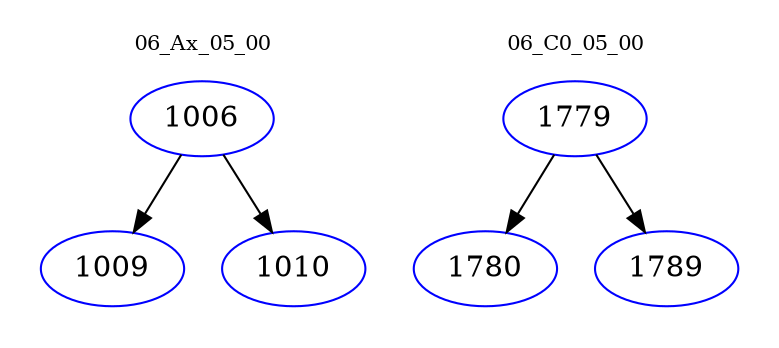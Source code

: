 digraph{
subgraph cluster_0 {
color = white
label = "06_Ax_05_00";
fontsize=10;
T0_1006 [label="1006", color="blue"]
T0_1006 -> T0_1009 [color="black"]
T0_1009 [label="1009", color="blue"]
T0_1006 -> T0_1010 [color="black"]
T0_1010 [label="1010", color="blue"]
}
subgraph cluster_1 {
color = white
label = "06_C0_05_00";
fontsize=10;
T1_1779 [label="1779", color="blue"]
T1_1779 -> T1_1780 [color="black"]
T1_1780 [label="1780", color="blue"]
T1_1779 -> T1_1789 [color="black"]
T1_1789 [label="1789", color="blue"]
}
}
